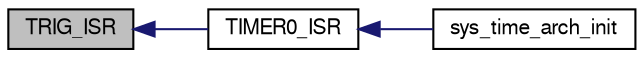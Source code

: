digraph "TRIG_ISR"
{
  edge [fontname="FreeSans",fontsize="10",labelfontname="FreeSans",labelfontsize="10"];
  node [fontname="FreeSans",fontsize="10",shape=record];
  rankdir="LR";
  Node1 [label="TRIG_ISR",height=0.2,width=0.4,color="black", fillcolor="grey75", style="filled", fontcolor="black"];
  Node1 -> Node2 [dir="back",color="midnightblue",fontsize="10",style="solid",fontname="FreeSans"];
  Node2 [label="TIMER0_ISR",height=0.2,width=0.4,color="black", fillcolor="white", style="filled",URL="$lpc21_2mcu__periph_2sys__time__arch_8h.html#ae189f8759d6fc0d0ea13267459b1f2ad"];
  Node2 -> Node3 [dir="back",color="midnightblue",fontsize="10",style="solid",fontname="FreeSans"];
  Node3 [label="sys_time_arch_init",height=0.2,width=0.4,color="black", fillcolor="white", style="filled",URL="$lpc21_2mcu__periph_2sys__time__arch_8c.html#a9b31c2feb846b96205ae20ea6883e1c4"];
}
